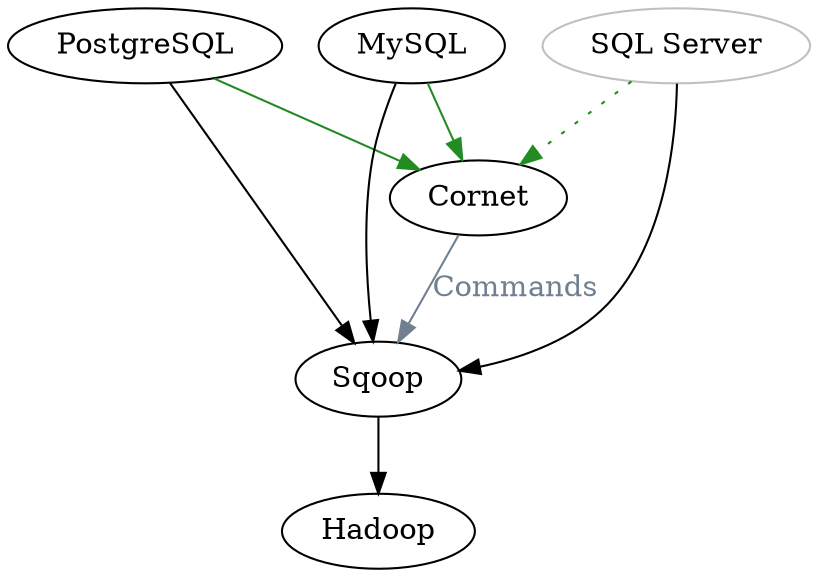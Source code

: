 digraph cornet {
   pg [label="PostgreSQL"];
   my [label="MySQL"];
   co [label="Cornet"];
   sq [label="Sqoop"];
   h  [label="Hadoop"];
   ms [label="SQL Server"; color=gray;];

   // to be added
   ms->co [style=dotted; color=forestgreen;];

   // schema flows
   pg->co [color=forestgreen;];
   my->co [color=forestgreen;];
   co -> sq [label="Commands"; fontcolor=slategray; color=slategray;];
   ms -> sq;
   my -> sq;
   pg -> sq -> h;
}
